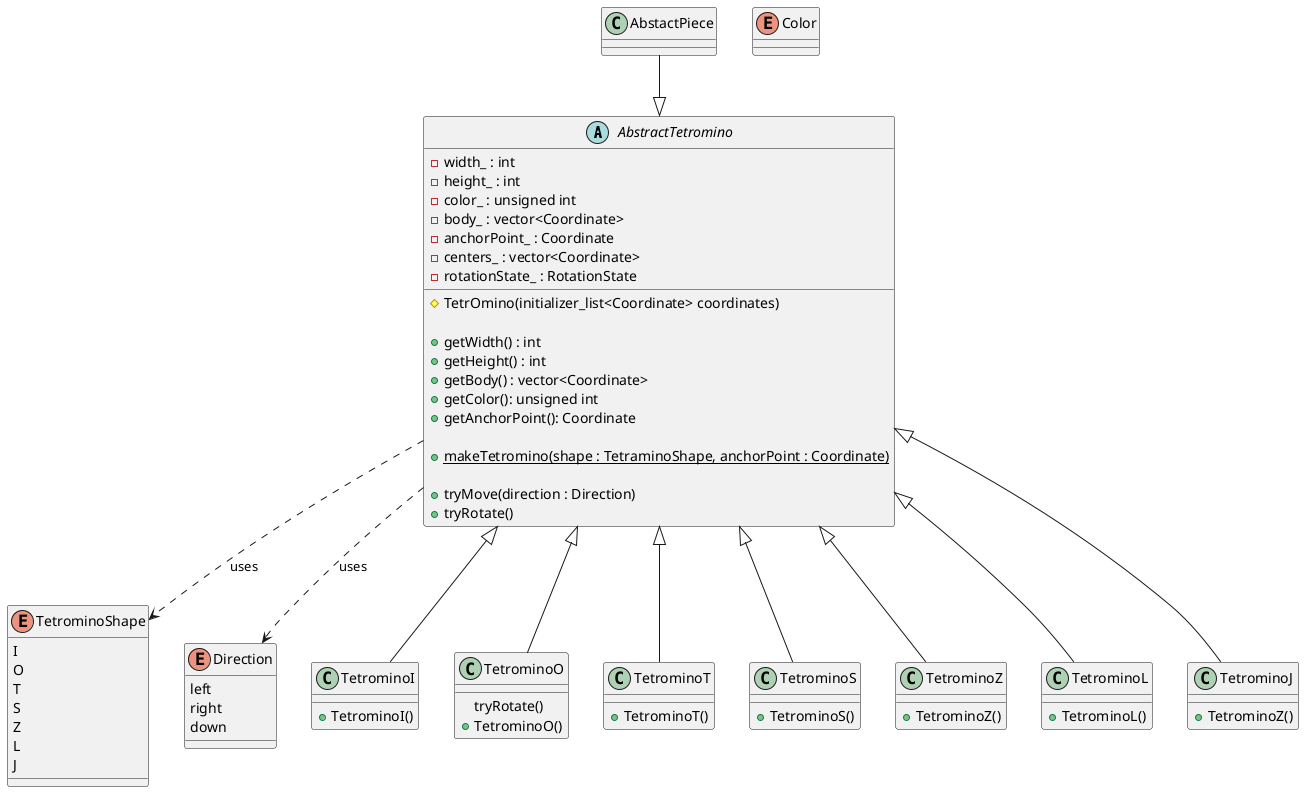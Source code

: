 @startuml (id=Tetromino)

' skinparam class {
'     BackgroundColor AntiqueWhite
' }

abstract class AbstractTetromino {
    - width_ : int
    - height_ : int
    - color_ : unsigned int
    - body_ : vector<Coordinate>
    - anchorPoint_ : Coordinate
    'coordinate of the center's for all 4 rotation states
    - centers_ : vector<Coordinate>
    - rotationState_ : RotationState

    # TetrOmino(initializer_list<Coordinate> coordinates)

    + getWidth() : int  
    + getHeight() : int
    + getBody() : vector<Coordinate>
    + getColor(): unsigned int
    + getAnchorPoint(): Coordinate

    'factory
    + {static} makeTetromino(shape : TetraminoShape, anchorPoint : Coordinate)

    + tryMove(direction : Direction)
    + tryRotate()
}


enum TetrominoShape {
    I
    O
    T
    S
    Z
    L
    J
}

enum Direction {
    left
    right
    down
}


enum Color {

}


class TetrominoI extends AbstractTetromino { 
    +TetrominoI()
}

class TetrominoO extends AbstractTetromino { 
    'overriding'
    tryRotate()
    +TetrominoO()

}

class TetrominoT extends AbstractTetromino { 
    +TetrominoT()
}

class TetrominoS extends AbstractTetromino { 
    +TetrominoS()
}

class TetrominoZ extends AbstractTetromino { 
    +TetrominoZ()
}

class TetrominoL extends AbstractTetromino { 
    +TetrominoL()
}

class TetrominoJ extends AbstractTetromino { 
    +TetrominoZ()
}

AbstactPiece --|> AbstractTetromino
AbstractTetromino.-> TetrominoShape : uses
AbstractTetromino .-> Direction : uses

@enduml